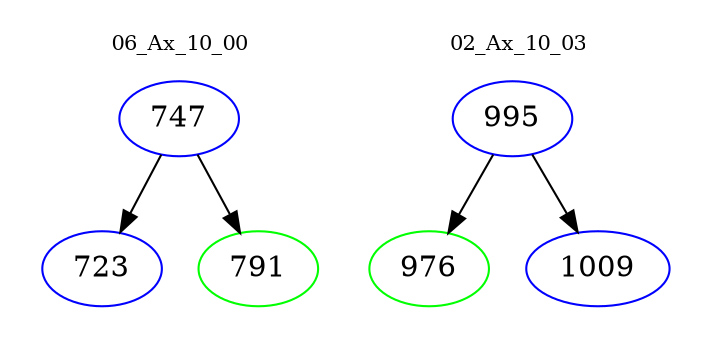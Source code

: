 digraph{
subgraph cluster_0 {
color = white
label = "06_Ax_10_00";
fontsize=10;
T0_747 [label="747", color="blue"]
T0_747 -> T0_723 [color="black"]
T0_723 [label="723", color="blue"]
T0_747 -> T0_791 [color="black"]
T0_791 [label="791", color="green"]
}
subgraph cluster_1 {
color = white
label = "02_Ax_10_03";
fontsize=10;
T1_995 [label="995", color="blue"]
T1_995 -> T1_976 [color="black"]
T1_976 [label="976", color="green"]
T1_995 -> T1_1009 [color="black"]
T1_1009 [label="1009", color="blue"]
}
}

